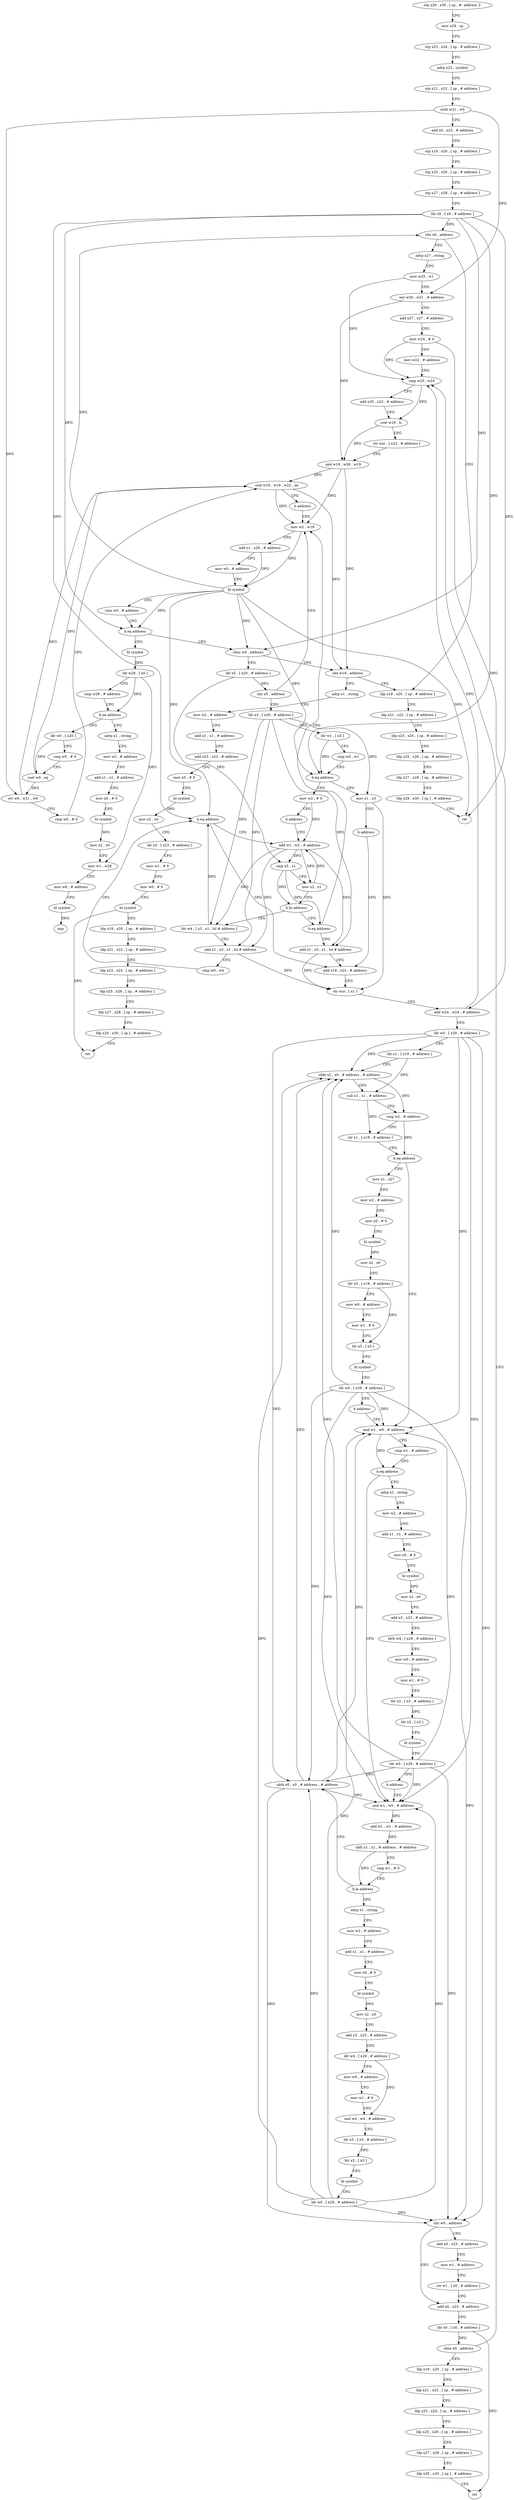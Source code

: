digraph "func" {
"4206840" [label = "stp x29 , x30 , [ sp , #- address ]!" ]
"4206844" [label = "mov x29 , sp" ]
"4206848" [label = "stp x23 , x24 , [ sp , # address ]" ]
"4206852" [label = "adrp x23 , symbol" ]
"4206856" [label = "stp x21 , x22 , [ sp , # address ]" ]
"4206860" [label = "uxtb w21 , w0" ]
"4206864" [label = "add x0 , x23 , # address" ]
"4206868" [label = "stp x19 , x20 , [ sp , # address ]" ]
"4206872" [label = "stp x25 , x26 , [ sp , # address ]" ]
"4206876" [label = "stp x27 , x28 , [ sp , # address ]" ]
"4206880" [label = "ldr x0 , [ x0 , # address ]" ]
"4206884" [label = "cbz x0 , address" ]
"4206964" [label = "ldp x19 , x20 , [ sp , # address ]" ]
"4206888" [label = "adrp x27 , string" ]
"4206968" [label = "ldp x21 , x22 , [ sp , # address ]" ]
"4206972" [label = "ldp x23 , x24 , [ sp , # address ]" ]
"4206976" [label = "ldp x25 , x26 , [ sp , # address ]" ]
"4206980" [label = "ldp x27 , x28 , [ sp , # address ]" ]
"4206984" [label = "ldp x29 , x30 , [ sp ] , # address" ]
"4206988" [label = "ret" ]
"4206892" [label = "mov w25 , w1" ]
"4206896" [label = "eor w26 , w21 , # address" ]
"4206900" [label = "add x27 , x27 , # address" ]
"4206904" [label = "mov w24 , # 0" ]
"4206908" [label = "mov w22 , # address" ]
"4206912" [label = "cmp w25 , w24" ]
"4207256" [label = "bl symbol" ]
"4207260" [label = "ldr w28 , [ x0 ]" ]
"4207264" [label = "cmp w28 , # address" ]
"4207268" [label = "b.ne address" ]
"4207488" [label = "adrp x1 , string" ]
"4207272" [label = "ldr w0 , [ x20 ]" ]
"4206956" [label = "cbnz w0 , address" ]
"4206992" [label = "ldr x5 , [ x20 , # address ]" ]
"4206960" [label = "cbz w19 , address" ]
"4207492" [label = "mov w2 , # address" ]
"4207496" [label = "add x1 , x1 , # address" ]
"4207500" [label = "mov x0 , # 0" ]
"4207504" [label = "bl symbol" ]
"4207508" [label = "mov x2 , x0" ]
"4207512" [label = "mov w1 , w28" ]
"4207516" [label = "mov w0 , # address" ]
"4207520" [label = "bl symbol" ]
"4207524" [label = "nop" ]
"4207276" [label = "cmp w0 , # 0" ]
"4207280" [label = "cset w0 , eq" ]
"4207284" [label = "orr w0 , w21 , w0" ]
"4207288" [label = "cmp w0 , # 0" ]
"4207292" [label = "csel w19 , w19 , w22 , ne" ]
"4207296" [label = "b address" ]
"4206932" [label = "mov w2 , w19" ]
"4206996" [label = "cbz x5 , address" ]
"4207000" [label = "ldr x3 , [ x20 , # address ]" ]
"4207416" [label = "adrp x1 , string" ]
"4206936" [label = "add x1 , x29 , # address" ]
"4206940" [label = "mov w0 , # address" ]
"4206944" [label = "bl symbol" ]
"4206948" [label = "cmn w0 , # address" ]
"4206952" [label = "b.eq address" ]
"4207004" [label = "ldr w1 , [ x3 ]" ]
"4207008" [label = "cmp w0 , w1" ]
"4207012" [label = "b.eq address" ]
"4207300" [label = "mov x1 , x3" ]
"4207016" [label = "mov w2 , # 0" ]
"4207420" [label = "mov w2 , # address" ]
"4207424" [label = "add x1 , x1 , # address" ]
"4207428" [label = "add x23 , x23 , # address" ]
"4207432" [label = "mov x0 , # 0" ]
"4207436" [label = "bl symbol" ]
"4207440" [label = "mov x2 , x0" ]
"4207444" [label = "ldr x3 , [ x23 , # address ]" ]
"4207448" [label = "mov w1 , # 0" ]
"4207452" [label = "mov w0 , # 0" ]
"4207456" [label = "bl symbol" ]
"4207460" [label = "ldp x19 , x20 , [ sp , # address ]" ]
"4207464" [label = "ldp x21 , x22 , [ sp , # address ]" ]
"4207468" [label = "ldp x23 , x24 , [ sp , # address ]" ]
"4207472" [label = "ldp x25 , x26 , [ sp , # address ]" ]
"4207476" [label = "ldp x27 , x28 , [ sp , # address ]" ]
"4207480" [label = "ldp x29 , x30 , [ sp ] , # address" ]
"4207484" [label = "ret" ]
"4207304" [label = "b address" ]
"4207064" [label = "add x19 , x23 , # address" ]
"4207020" [label = "b address" ]
"4207040" [label = "add w1 , w2 , # address" ]
"4207068" [label = "str wzr , [ x1 ]" ]
"4207072" [label = "add w24 , w24 , # address" ]
"4207076" [label = "ldr w0 , [ x29 , # address ]" ]
"4207080" [label = "ldr x1 , [ x19 , # address ]" ]
"4207084" [label = "ubfx x2 , x0 , # address , # address" ]
"4207088" [label = "sub x1 , x1 , # address" ]
"4207092" [label = "cmp w2 , # address" ]
"4207096" [label = "str x1 , [ x19 , # address ]" ]
"4207100" [label = "b.eq address" ]
"4207368" [label = "mov x1 , x27" ]
"4207104" [label = "and w1 , w0 , # address" ]
"4207044" [label = "cmp x5 , x1" ]
"4207048" [label = "mov x2 , x1" ]
"4207052" [label = "b.hi address" ]
"4207024" [label = "ldr w4 , [ x3 , x1 , lsl # address ]" ]
"4207056" [label = "b.eq address" ]
"4207372" [label = "mov w2 , # address" ]
"4207376" [label = "mov x0 , # 0" ]
"4207380" [label = "bl symbol" ]
"4207384" [label = "mov x2 , x0" ]
"4207388" [label = "ldr x3 , [ x19 , # address ]" ]
"4207392" [label = "mov w0 , # address" ]
"4207396" [label = "mov w1 , # 0" ]
"4207400" [label = "ldr x3 , [ x3 ]" ]
"4207404" [label = "bl symbol" ]
"4207408" [label = "ldr w0 , [ x29 , # address ]" ]
"4207412" [label = "b address" ]
"4207108" [label = "cmp w1 , # address" ]
"4207112" [label = "b.eq address" ]
"4207308" [label = "adrp x1 , string" ]
"4207116" [label = "and w1 , w0 , # address" ]
"4207028" [label = "add x1 , x3 , x1 , lsl # address" ]
"4207032" [label = "cmp w0 , w4" ]
"4207036" [label = "b.eq address" ]
"4207060" [label = "add x1 , x3 , x1 , lsl # address" ]
"4207312" [label = "mov w2 , # address" ]
"4207316" [label = "add x1 , x1 , # address" ]
"4207320" [label = "mov x0 , # 0" ]
"4207324" [label = "bl symbol" ]
"4207328" [label = "mov x2 , x0" ]
"4207332" [label = "add x3 , x23 , # address" ]
"4207336" [label = "ldrb w4 , [ x29 , # address ]" ]
"4207340" [label = "mov w0 , # address" ]
"4207344" [label = "mov w1 , # 0" ]
"4207348" [label = "ldr x3 , [ x3 , # address ]" ]
"4207352" [label = "ldr x3 , [ x3 ]" ]
"4207356" [label = "bl symbol" ]
"4207360" [label = "ldr w0 , [ x29 , # address ]" ]
"4207364" [label = "b address" ]
"4207120" [label = "add w1 , w1 , # address" ]
"4207124" [label = "sbfx x1 , x1 , # address , # address" ]
"4207128" [label = "cmp w1 , # 0" ]
"4207132" [label = "b.le address" ]
"4207196" [label = "ubfx x0 , x0 , # address , # address" ]
"4207136" [label = "adrp x1 , string" ]
"4207200" [label = "cbz w0 , address" ]
"4207216" [label = "add x0 , x23 , # address" ]
"4207204" [label = "add x0 , x23 , # address" ]
"4207140" [label = "mov w2 , # address" ]
"4207144" [label = "add x1 , x1 , # address" ]
"4207148" [label = "mov x0 , # 0" ]
"4207152" [label = "bl symbol" ]
"4207156" [label = "mov x2 , x0" ]
"4207160" [label = "add x3 , x23 , # address" ]
"4207164" [label = "ldr w4 , [ x29 , # address ]" ]
"4207168" [label = "mov w0 , # address" ]
"4207172" [label = "mov w1 , # 0" ]
"4207176" [label = "and w4 , w4 , # address" ]
"4207180" [label = "ldr x3 , [ x3 , # address ]" ]
"4207184" [label = "ldr x3 , [ x3 ]" ]
"4207188" [label = "bl symbol" ]
"4207192" [label = "ldr w0 , [ x29 , # address ]" ]
"4207220" [label = "ldr x0 , [ x0 , # address ]" ]
"4207224" [label = "cbnz x0 , address" ]
"4207228" [label = "ldp x19 , x20 , [ sp , # address ]" ]
"4207208" [label = "mov w1 , # address" ]
"4207212" [label = "str w1 , [ x0 , # address ]" ]
"4206916" [label = "add x20 , x23 , # address" ]
"4206920" [label = "cset w19 , ls" ]
"4206924" [label = "str wzr , [ x23 , # address ]" ]
"4206928" [label = "and w19 , w26 , w19" ]
"4207232" [label = "ldp x21 , x22 , [ sp , # address ]" ]
"4207236" [label = "ldp x23 , x24 , [ sp , # address ]" ]
"4207240" [label = "ldp x25 , x26 , [ sp , # address ]" ]
"4207244" [label = "ldp x27 , x28 , [ sp , # address ]" ]
"4207248" [label = "ldp x29 , x30 , [ sp ] , # address" ]
"4207252" [label = "ret" ]
"4206840" -> "4206844" [ label = "CFG" ]
"4206844" -> "4206848" [ label = "CFG" ]
"4206848" -> "4206852" [ label = "CFG" ]
"4206852" -> "4206856" [ label = "CFG" ]
"4206856" -> "4206860" [ label = "CFG" ]
"4206860" -> "4206864" [ label = "CFG" ]
"4206860" -> "4206896" [ label = "DFG" ]
"4206860" -> "4207284" [ label = "DFG" ]
"4206864" -> "4206868" [ label = "CFG" ]
"4206868" -> "4206872" [ label = "CFG" ]
"4206872" -> "4206876" [ label = "CFG" ]
"4206876" -> "4206880" [ label = "CFG" ]
"4206880" -> "4206884" [ label = "DFG" ]
"4206880" -> "4206988" [ label = "DFG" ]
"4206880" -> "4206952" [ label = "DFG" ]
"4206880" -> "4206956" [ label = "DFG" ]
"4206880" -> "4207012" [ label = "DFG" ]
"4206880" -> "4207036" [ label = "DFG" ]
"4206884" -> "4206964" [ label = "CFG" ]
"4206884" -> "4206888" [ label = "CFG" ]
"4206964" -> "4206968" [ label = "CFG" ]
"4206888" -> "4206892" [ label = "CFG" ]
"4206968" -> "4206972" [ label = "CFG" ]
"4206972" -> "4206976" [ label = "CFG" ]
"4206976" -> "4206980" [ label = "CFG" ]
"4206980" -> "4206984" [ label = "CFG" ]
"4206984" -> "4206988" [ label = "CFG" ]
"4206892" -> "4206896" [ label = "CFG" ]
"4206892" -> "4206912" [ label = "DFG" ]
"4206896" -> "4206900" [ label = "CFG" ]
"4206896" -> "4206928" [ label = "DFG" ]
"4206900" -> "4206904" [ label = "CFG" ]
"4206904" -> "4206908" [ label = "CFG" ]
"4206904" -> "4206912" [ label = "DFG" ]
"4206904" -> "4207072" [ label = "DFG" ]
"4206908" -> "4206912" [ label = "CFG" ]
"4206912" -> "4206916" [ label = "CFG" ]
"4206912" -> "4206920" [ label = "DFG" ]
"4207256" -> "4207260" [ label = "DFG" ]
"4207260" -> "4207264" [ label = "CFG" ]
"4207260" -> "4207268" [ label = "DFG" ]
"4207260" -> "4207512" [ label = "DFG" ]
"4207264" -> "4207268" [ label = "CFG" ]
"4207268" -> "4207488" [ label = "CFG" ]
"4207268" -> "4207272" [ label = "CFG" ]
"4207488" -> "4207492" [ label = "CFG" ]
"4207272" -> "4207276" [ label = "CFG" ]
"4207272" -> "4207280" [ label = "DFG" ]
"4206956" -> "4206992" [ label = "CFG" ]
"4206956" -> "4206960" [ label = "CFG" ]
"4206992" -> "4206996" [ label = "DFG" ]
"4206992" -> "4207044" [ label = "DFG" ]
"4206960" -> "4207416" [ label = "CFG" ]
"4206960" -> "4206964" [ label = "CFG" ]
"4207492" -> "4207496" [ label = "CFG" ]
"4207496" -> "4207500" [ label = "CFG" ]
"4207500" -> "4207504" [ label = "CFG" ]
"4207504" -> "4207508" [ label = "DFG" ]
"4207508" -> "4207512" [ label = "CFG" ]
"4207512" -> "4207516" [ label = "CFG" ]
"4207516" -> "4207520" [ label = "CFG" ]
"4207520" -> "4207524" [ label = "DFG" ]
"4207276" -> "4207280" [ label = "CFG" ]
"4207280" -> "4207284" [ label = "DFG" ]
"4207280" -> "4207292" [ label = "DFG" ]
"4207284" -> "4207288" [ label = "CFG" ]
"4207284" -> "4207292" [ label = "DFG" ]
"4207288" -> "4207292" [ label = "CFG" ]
"4207292" -> "4207296" [ label = "CFG" ]
"4207292" -> "4206932" [ label = "DFG" ]
"4207292" -> "4206960" [ label = "DFG" ]
"4207296" -> "4206932" [ label = "CFG" ]
"4206932" -> "4206936" [ label = "CFG" ]
"4206932" -> "4206944" [ label = "DFG" ]
"4206996" -> "4206932" [ label = "CFG" ]
"4206996" -> "4207000" [ label = "CFG" ]
"4207000" -> "4207004" [ label = "DFG" ]
"4207000" -> "4207300" [ label = "DFG" ]
"4207000" -> "4207024" [ label = "DFG" ]
"4207000" -> "4207028" [ label = "DFG" ]
"4207000" -> "4207060" [ label = "DFG" ]
"4207416" -> "4207420" [ label = "CFG" ]
"4206936" -> "4206940" [ label = "CFG" ]
"4206936" -> "4206944" [ label = "DFG" ]
"4206940" -> "4206944" [ label = "CFG" ]
"4206944" -> "4206948" [ label = "CFG" ]
"4206944" -> "4206884" [ label = "DFG" ]
"4206944" -> "4206988" [ label = "DFG" ]
"4206944" -> "4206952" [ label = "DFG" ]
"4206944" -> "4206956" [ label = "DFG" ]
"4206944" -> "4207012" [ label = "DFG" ]
"4206944" -> "4207036" [ label = "DFG" ]
"4206948" -> "4206952" [ label = "CFG" ]
"4206952" -> "4207256" [ label = "CFG" ]
"4206952" -> "4206956" [ label = "CFG" ]
"4207004" -> "4207008" [ label = "CFG" ]
"4207004" -> "4207012" [ label = "DFG" ]
"4207008" -> "4207012" [ label = "CFG" ]
"4207012" -> "4207300" [ label = "CFG" ]
"4207012" -> "4207016" [ label = "CFG" ]
"4207300" -> "4207304" [ label = "CFG" ]
"4207300" -> "4207068" [ label = "DFG" ]
"4207016" -> "4207020" [ label = "CFG" ]
"4207016" -> "4207040" [ label = "DFG" ]
"4207420" -> "4207424" [ label = "CFG" ]
"4207424" -> "4207428" [ label = "CFG" ]
"4207428" -> "4207432" [ label = "CFG" ]
"4207432" -> "4207436" [ label = "CFG" ]
"4207436" -> "4207440" [ label = "DFG" ]
"4207440" -> "4207444" [ label = "CFG" ]
"4207444" -> "4207448" [ label = "CFG" ]
"4207448" -> "4207452" [ label = "CFG" ]
"4207452" -> "4207456" [ label = "CFG" ]
"4207456" -> "4207460" [ label = "CFG" ]
"4207456" -> "4207484" [ label = "DFG" ]
"4207460" -> "4207464" [ label = "CFG" ]
"4207464" -> "4207468" [ label = "CFG" ]
"4207468" -> "4207472" [ label = "CFG" ]
"4207472" -> "4207476" [ label = "CFG" ]
"4207476" -> "4207480" [ label = "CFG" ]
"4207480" -> "4207484" [ label = "CFG" ]
"4207304" -> "4207064" [ label = "CFG" ]
"4207064" -> "4207068" [ label = "CFG" ]
"4207020" -> "4207040" [ label = "CFG" ]
"4207040" -> "4207044" [ label = "DFG" ]
"4207040" -> "4207048" [ label = "DFG" ]
"4207040" -> "4207024" [ label = "DFG" ]
"4207040" -> "4207028" [ label = "DFG" ]
"4207040" -> "4207060" [ label = "DFG" ]
"4207068" -> "4207072" [ label = "CFG" ]
"4207072" -> "4207076" [ label = "CFG" ]
"4207072" -> "4206912" [ label = "DFG" ]
"4207076" -> "4207080" [ label = "CFG" ]
"4207076" -> "4207084" [ label = "DFG" ]
"4207076" -> "4207104" [ label = "DFG" ]
"4207076" -> "4207116" [ label = "DFG" ]
"4207076" -> "4207196" [ label = "DFG" ]
"4207076" -> "4207200" [ label = "DFG" ]
"4207080" -> "4207084" [ label = "CFG" ]
"4207080" -> "4207088" [ label = "DFG" ]
"4207084" -> "4207088" [ label = "CFG" ]
"4207084" -> "4207092" [ label = "DFG" ]
"4207088" -> "4207092" [ label = "CFG" ]
"4207088" -> "4207096" [ label = "DFG" ]
"4207092" -> "4207096" [ label = "CFG" ]
"4207092" -> "4207100" [ label = "DFG" ]
"4207096" -> "4207100" [ label = "CFG" ]
"4207100" -> "4207368" [ label = "CFG" ]
"4207100" -> "4207104" [ label = "CFG" ]
"4207368" -> "4207372" [ label = "CFG" ]
"4207104" -> "4207108" [ label = "CFG" ]
"4207104" -> "4207112" [ label = "DFG" ]
"4207044" -> "4207048" [ label = "CFG" ]
"4207044" -> "4207052" [ label = "DFG" ]
"4207044" -> "4207056" [ label = "DFG" ]
"4207048" -> "4207052" [ label = "CFG" ]
"4207048" -> "4207040" [ label = "DFG" ]
"4207052" -> "4207024" [ label = "CFG" ]
"4207052" -> "4207056" [ label = "CFG" ]
"4207024" -> "4207028" [ label = "CFG" ]
"4207024" -> "4207036" [ label = "DFG" ]
"4207056" -> "4206932" [ label = "CFG" ]
"4207056" -> "4207060" [ label = "CFG" ]
"4207372" -> "4207376" [ label = "CFG" ]
"4207376" -> "4207380" [ label = "CFG" ]
"4207380" -> "4207384" [ label = "DFG" ]
"4207384" -> "4207388" [ label = "CFG" ]
"4207388" -> "4207392" [ label = "CFG" ]
"4207388" -> "4207400" [ label = "DFG" ]
"4207392" -> "4207396" [ label = "CFG" ]
"4207396" -> "4207400" [ label = "CFG" ]
"4207400" -> "4207404" [ label = "CFG" ]
"4207404" -> "4207408" [ label = "CFG" ]
"4207408" -> "4207412" [ label = "CFG" ]
"4207408" -> "4207084" [ label = "DFG" ]
"4207408" -> "4207104" [ label = "DFG" ]
"4207408" -> "4207116" [ label = "DFG" ]
"4207408" -> "4207196" [ label = "DFG" ]
"4207408" -> "4207200" [ label = "DFG" ]
"4207412" -> "4207104" [ label = "CFG" ]
"4207108" -> "4207112" [ label = "CFG" ]
"4207112" -> "4207308" [ label = "CFG" ]
"4207112" -> "4207116" [ label = "CFG" ]
"4207308" -> "4207312" [ label = "CFG" ]
"4207116" -> "4207120" [ label = "DFG" ]
"4207028" -> "4207032" [ label = "CFG" ]
"4207028" -> "4207068" [ label = "DFG" ]
"4207032" -> "4207036" [ label = "CFG" ]
"4207036" -> "4207064" [ label = "CFG" ]
"4207036" -> "4207040" [ label = "CFG" ]
"4207060" -> "4207064" [ label = "CFG" ]
"4207060" -> "4207068" [ label = "DFG" ]
"4207312" -> "4207316" [ label = "CFG" ]
"4207316" -> "4207320" [ label = "CFG" ]
"4207320" -> "4207324" [ label = "CFG" ]
"4207324" -> "4207328" [ label = "DFG" ]
"4207328" -> "4207332" [ label = "CFG" ]
"4207332" -> "4207336" [ label = "CFG" ]
"4207336" -> "4207340" [ label = "CFG" ]
"4207340" -> "4207344" [ label = "CFG" ]
"4207344" -> "4207348" [ label = "CFG" ]
"4207348" -> "4207352" [ label = "DFG" ]
"4207352" -> "4207356" [ label = "CFG" ]
"4207356" -> "4207360" [ label = "CFG" ]
"4207360" -> "4207364" [ label = "CFG" ]
"4207360" -> "4207084" [ label = "DFG" ]
"4207360" -> "4207104" [ label = "DFG" ]
"4207360" -> "4207116" [ label = "DFG" ]
"4207360" -> "4207196" [ label = "DFG" ]
"4207360" -> "4207200" [ label = "DFG" ]
"4207364" -> "4207116" [ label = "CFG" ]
"4207120" -> "4207124" [ label = "DFG" ]
"4207124" -> "4207128" [ label = "CFG" ]
"4207124" -> "4207132" [ label = "DFG" ]
"4207128" -> "4207132" [ label = "CFG" ]
"4207132" -> "4207196" [ label = "CFG" ]
"4207132" -> "4207136" [ label = "CFG" ]
"4207196" -> "4207200" [ label = "DFG" ]
"4207196" -> "4207084" [ label = "DFG" ]
"4207196" -> "4207104" [ label = "DFG" ]
"4207196" -> "4207116" [ label = "DFG" ]
"4207136" -> "4207140" [ label = "CFG" ]
"4207200" -> "4207216" [ label = "CFG" ]
"4207200" -> "4207204" [ label = "CFG" ]
"4207216" -> "4207220" [ label = "CFG" ]
"4207204" -> "4207208" [ label = "CFG" ]
"4207140" -> "4207144" [ label = "CFG" ]
"4207144" -> "4207148" [ label = "CFG" ]
"4207148" -> "4207152" [ label = "CFG" ]
"4207152" -> "4207156" [ label = "DFG" ]
"4207156" -> "4207160" [ label = "CFG" ]
"4207160" -> "4207164" [ label = "CFG" ]
"4207164" -> "4207168" [ label = "CFG" ]
"4207164" -> "4207176" [ label = "DFG" ]
"4207168" -> "4207172" [ label = "CFG" ]
"4207172" -> "4207176" [ label = "CFG" ]
"4207176" -> "4207180" [ label = "CFG" ]
"4207180" -> "4207184" [ label = "DFG" ]
"4207184" -> "4207188" [ label = "CFG" ]
"4207188" -> "4207192" [ label = "CFG" ]
"4207192" -> "4207196" [ label = "DFG" ]
"4207192" -> "4207084" [ label = "DFG" ]
"4207192" -> "4207104" [ label = "DFG" ]
"4207192" -> "4207116" [ label = "DFG" ]
"4207192" -> "4207200" [ label = "DFG" ]
"4207220" -> "4207224" [ label = "DFG" ]
"4207220" -> "4207252" [ label = "DFG" ]
"4207224" -> "4206912" [ label = "CFG" ]
"4207224" -> "4207228" [ label = "CFG" ]
"4207228" -> "4207232" [ label = "CFG" ]
"4207208" -> "4207212" [ label = "CFG" ]
"4207212" -> "4207216" [ label = "CFG" ]
"4206916" -> "4206920" [ label = "CFG" ]
"4206920" -> "4206924" [ label = "CFG" ]
"4206920" -> "4206928" [ label = "DFG" ]
"4206924" -> "4206928" [ label = "CFG" ]
"4206928" -> "4206932" [ label = "DFG" ]
"4206928" -> "4206960" [ label = "DFG" ]
"4206928" -> "4207292" [ label = "DFG" ]
"4207232" -> "4207236" [ label = "CFG" ]
"4207236" -> "4207240" [ label = "CFG" ]
"4207240" -> "4207244" [ label = "CFG" ]
"4207244" -> "4207248" [ label = "CFG" ]
"4207248" -> "4207252" [ label = "CFG" ]
}
